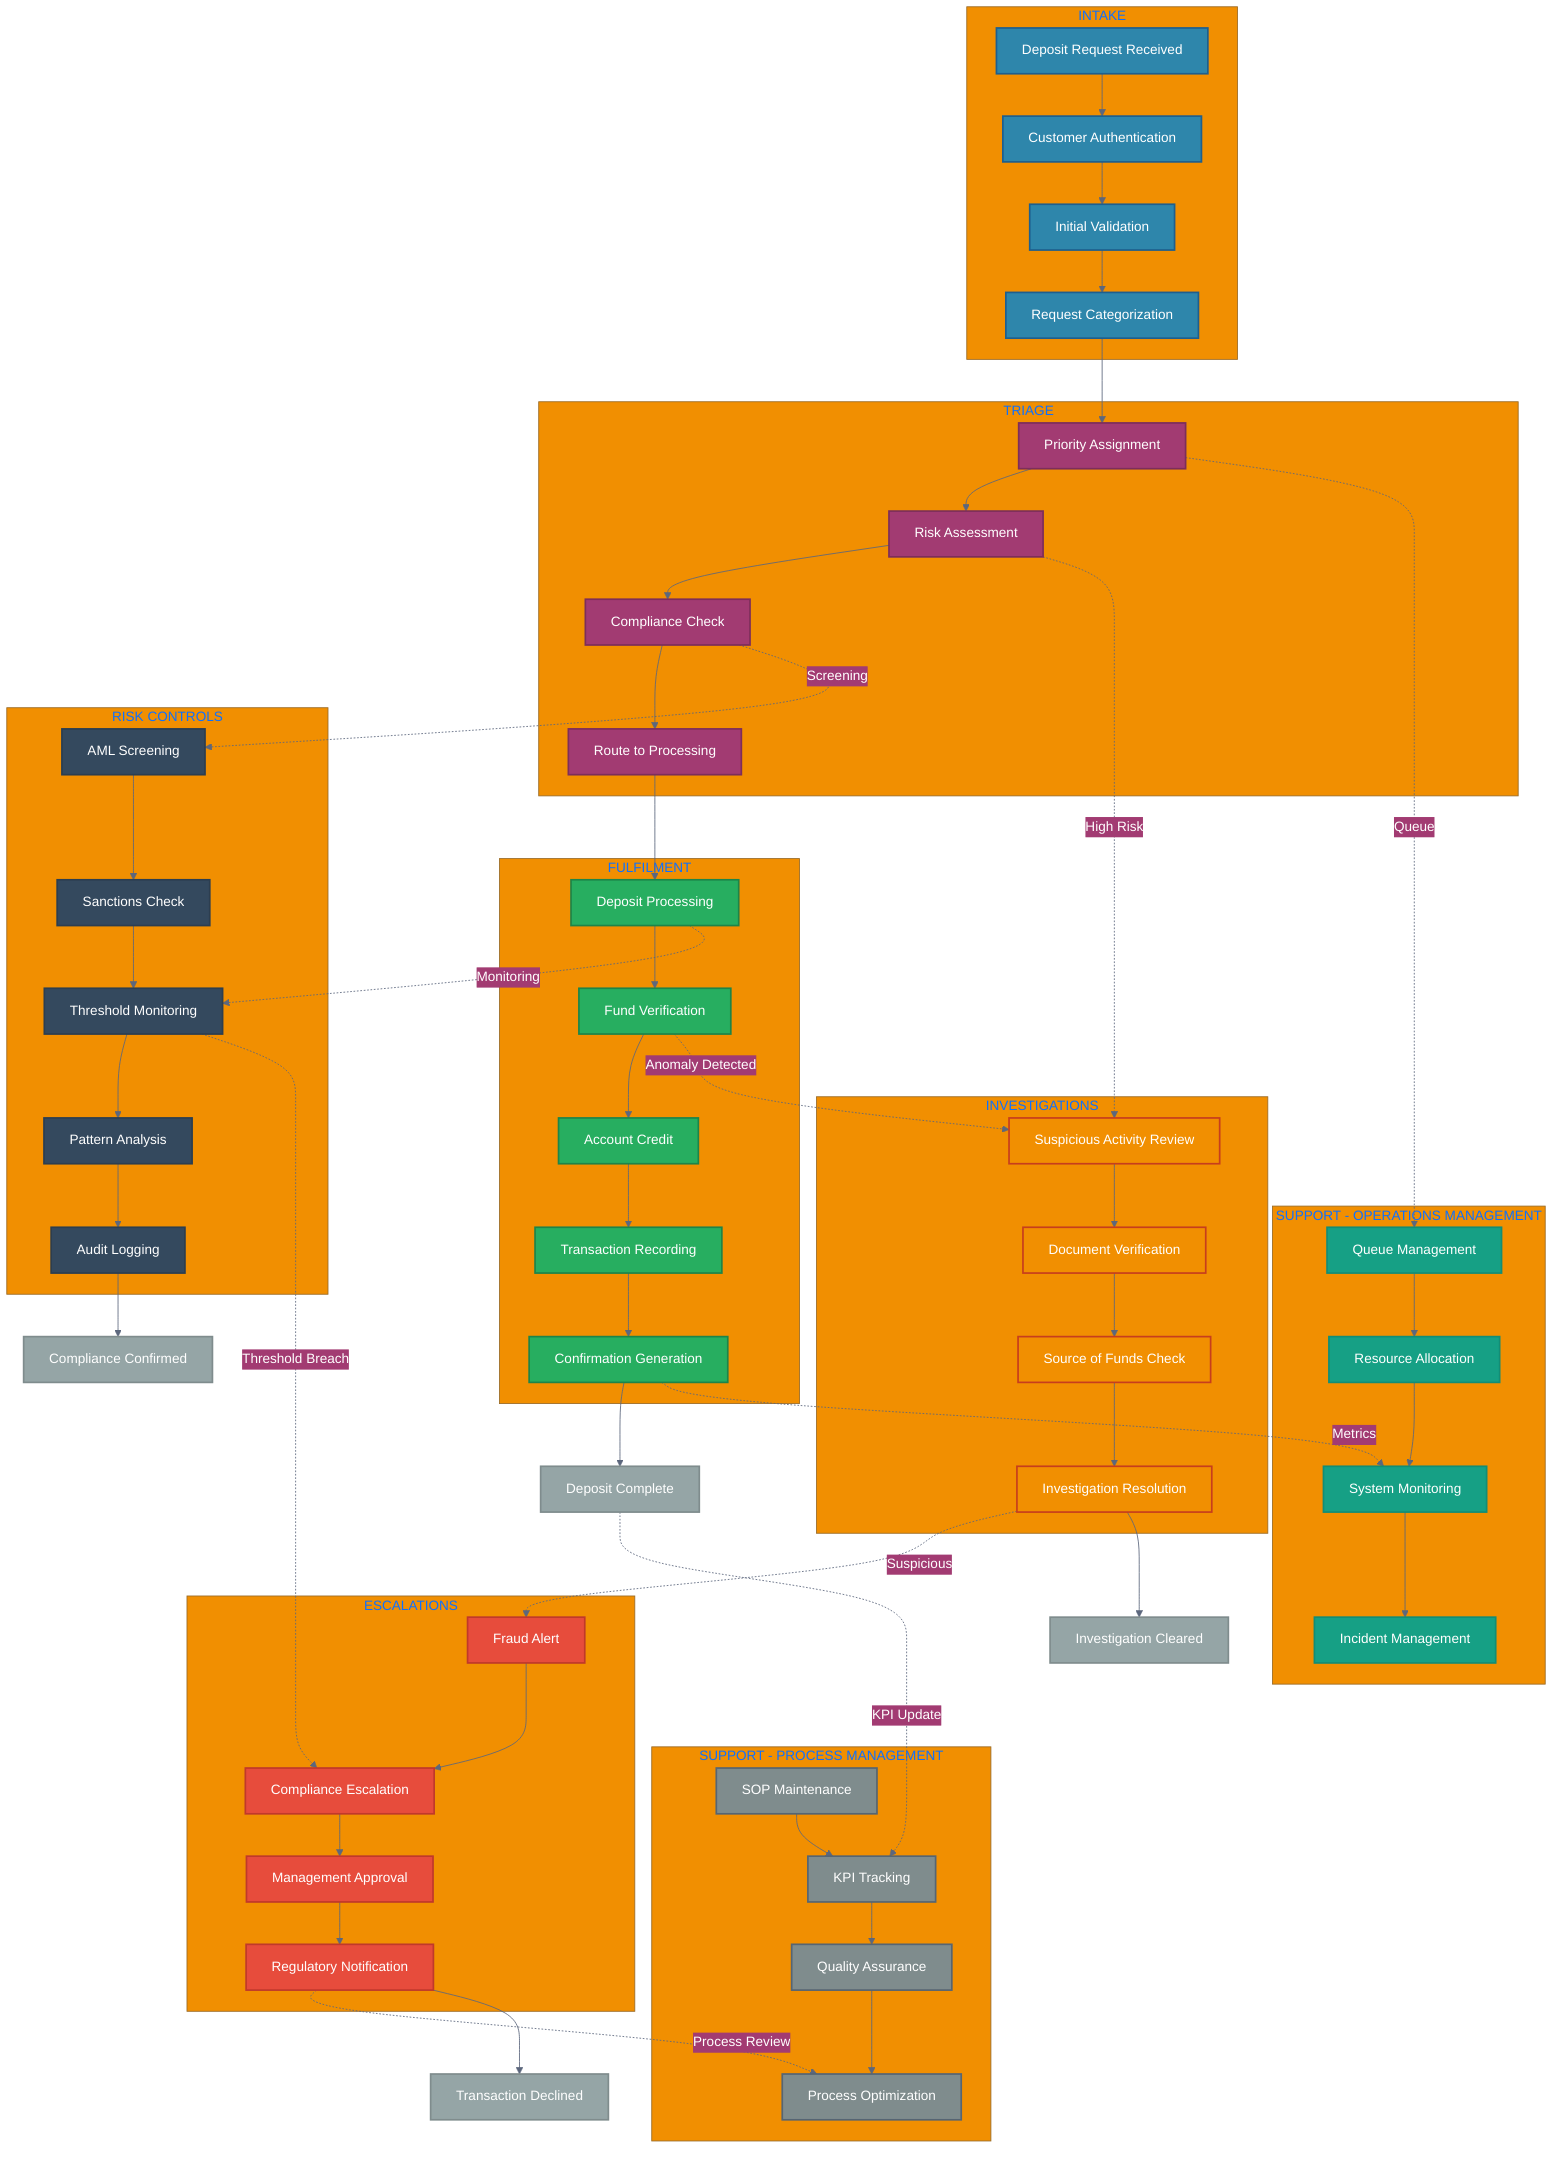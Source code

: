 %%{init: {'theme': 'base', 'themeVariables': { 'primaryColor': '#2E86AB', 'primaryTextColor': '#fff', 'primaryBorderColor': '#1E5F8E', 'lineColor': '#5C677D', 'secondaryColor': '#A23B72', 'tertiaryColor': '#F18F01', 'background': '#C73E1D'}}}%%
flowchart TB
    %% Intake - Blue
    subgraph INTAKE["INTAKE"]
        direction TB
        I1[Deposit Request Received]
        I2[Customer Authentication]
        I3[Initial Validation]
        I4[Request Categorization]
        I1 --> I2
        I2 --> I3
        I3 --> I4
    end
    
    %% Triage - Purple
    subgraph TRIAGE["TRIAGE"]
        direction TB
        T1[Priority Assignment]
        T2[Risk Assessment]
        T3[Compliance Check]
        T4[Route to Processing]
        T1 --> T2
        T2 --> T3
        T3 --> T4
    end
    
    %% Fulfilment - Green
    subgraph FULFILMENT["FULFILMENT"]
        direction TB
        F1[Deposit Processing]
        F2[Fund Verification]
        F3[Account Credit]
        F4[Transaction Recording]
        F5[Confirmation Generation]
        F1 --> F2
        F2 --> F3
        F3 --> F4
        F4 --> F5
    end
    
    %% Investigations - Orange
    subgraph INVESTIGATIONS["INVESTIGATIONS"]
        direction TB
        IV1[Suspicious Activity Review]
        IV2[Document Verification]
        IV3[Source of Funds Check]
        IV4[Investigation Resolution]
        IV1 --> IV2
        IV2 --> IV3
        IV3 --> IV4
    end
    
    %% Escalations - Red
    subgraph ESCALATIONS["ESCALATIONS"]
        direction TB
        E1[Fraud Alert]
        E2[Compliance Escalation]
        E3[Management Approval]
        E4[Regulatory Notification]
        E1 --> E2
        E2 --> E3
        E3 --> E4
    end
    
    %% Risk Controls - Dark Blue
    subgraph RISK["RISK CONTROLS"]
        direction TB
        R1[AML Screening]
        R2[Sanctions Check]
        R3[Threshold Monitoring]
        R4[Pattern Analysis]
        R5[Audit Logging]
        R1 --> R2
        R2 --> R3
        R3 --> R4
        R4 --> R5
    end
    
    %% Support Operations - Teal
    subgraph SUPPORT_OPS["SUPPORT - OPERATIONS MANAGEMENT"]
        direction TB
        SO1[Queue Management]
        SO2[Resource Allocation]
        SO3[System Monitoring]
        SO4[Incident Management]
        SO1 --> SO2
        SO2 --> SO3
        SO3 --> SO4
    end
    
    %% Support Process - Gray
    subgraph SUPPORT_PROC["SUPPORT - PROCESS MANAGEMENT"]
        direction TB
        SP1[SOP Maintenance]
        SP2[KPI Tracking]
        SP3[Quality Assurance]
        SP4[Process Optimization]
        SP1 --> SP2
        SP2 --> SP3
        SP3 --> SP4
    end
    
    %% Main Flow Connections
    I4 --> T1
    T4 --> F1
    F5 --> Complete[Deposit Complete]
    
    %% Investigation Triggers
    T2 -.->|High Risk| IV1
    F2 -.->|Anomaly Detected| IV1
    
    %% Escalation Triggers
    IV4 -.->|Suspicious| E1
    R3 -.->|Threshold Breach| E2
    
    %% Risk Control Integration
    T3 -.->|Screening| R1
    F1 -.->|Monitoring| R3
    
    %% Support Integration
    T1 -.->|Queue| SO1
    F5 -.->|Metrics| SO3
    
    %% Process Support
    Complete -.->|KPI Update| SP2
    E4 -.->|Process Review| SP4
    
    %% Outcome Paths
    E4 --> Decline[Transaction Declined]
    IV4 --> Clear[Investigation Cleared]
    R5 --> Compliant[Compliance Confirmed]
    
    %% Styling
    classDef intakeStyle fill:#2E86AB,stroke:#1E5F8E,stroke-width:2px,color:#fff
    classDef triageStyle fill:#A23B72,stroke:#7D2E5A,stroke-width:2px,color:#fff
    classDef fulfilmentStyle fill:#27AE60,stroke:#1E8449,stroke-width:2px,color:#fff
    classDef investigationStyle fill:#F18F01,stroke:#C73E1D,stroke-width:2px,color:#fff
    classDef escalationStyle fill:#E74C3C,stroke:#C0392B,stroke-width:2px,color:#fff
    classDef riskStyle fill:#34495E,stroke:#2C3E50,stroke-width:2px,color:#fff
    classDef supportOpsStyle fill:#16A085,stroke:#138D75,stroke-width:2px,color:#fff
    classDef supportProcStyle fill:#7F8C8D,stroke:#566573,stroke-width:2px,color:#fff
    classDef outcomeStyle fill:#95A5A6,stroke:#7F8C8D,stroke-width:2px,color:#fff
    
    class I1,I2,I3,I4 intakeStyle
    class T1,T2,T3,T4 triageStyle
    class F1,F2,F3,F4,F5 fulfilmentStyle
    class IV1,IV2,IV3,IV4 investigationStyle
    class E1,E2,E3,E4 escalationStyle
    class R1,R2,R3,R4,R5 riskStyle
    class SO1,SO2,SO3,SO4 supportOpsStyle
    class SP1,SP2,SP3,SP4 supportProcStyle
    class Complete,Decline,Clear,Compliant outcomeStyle